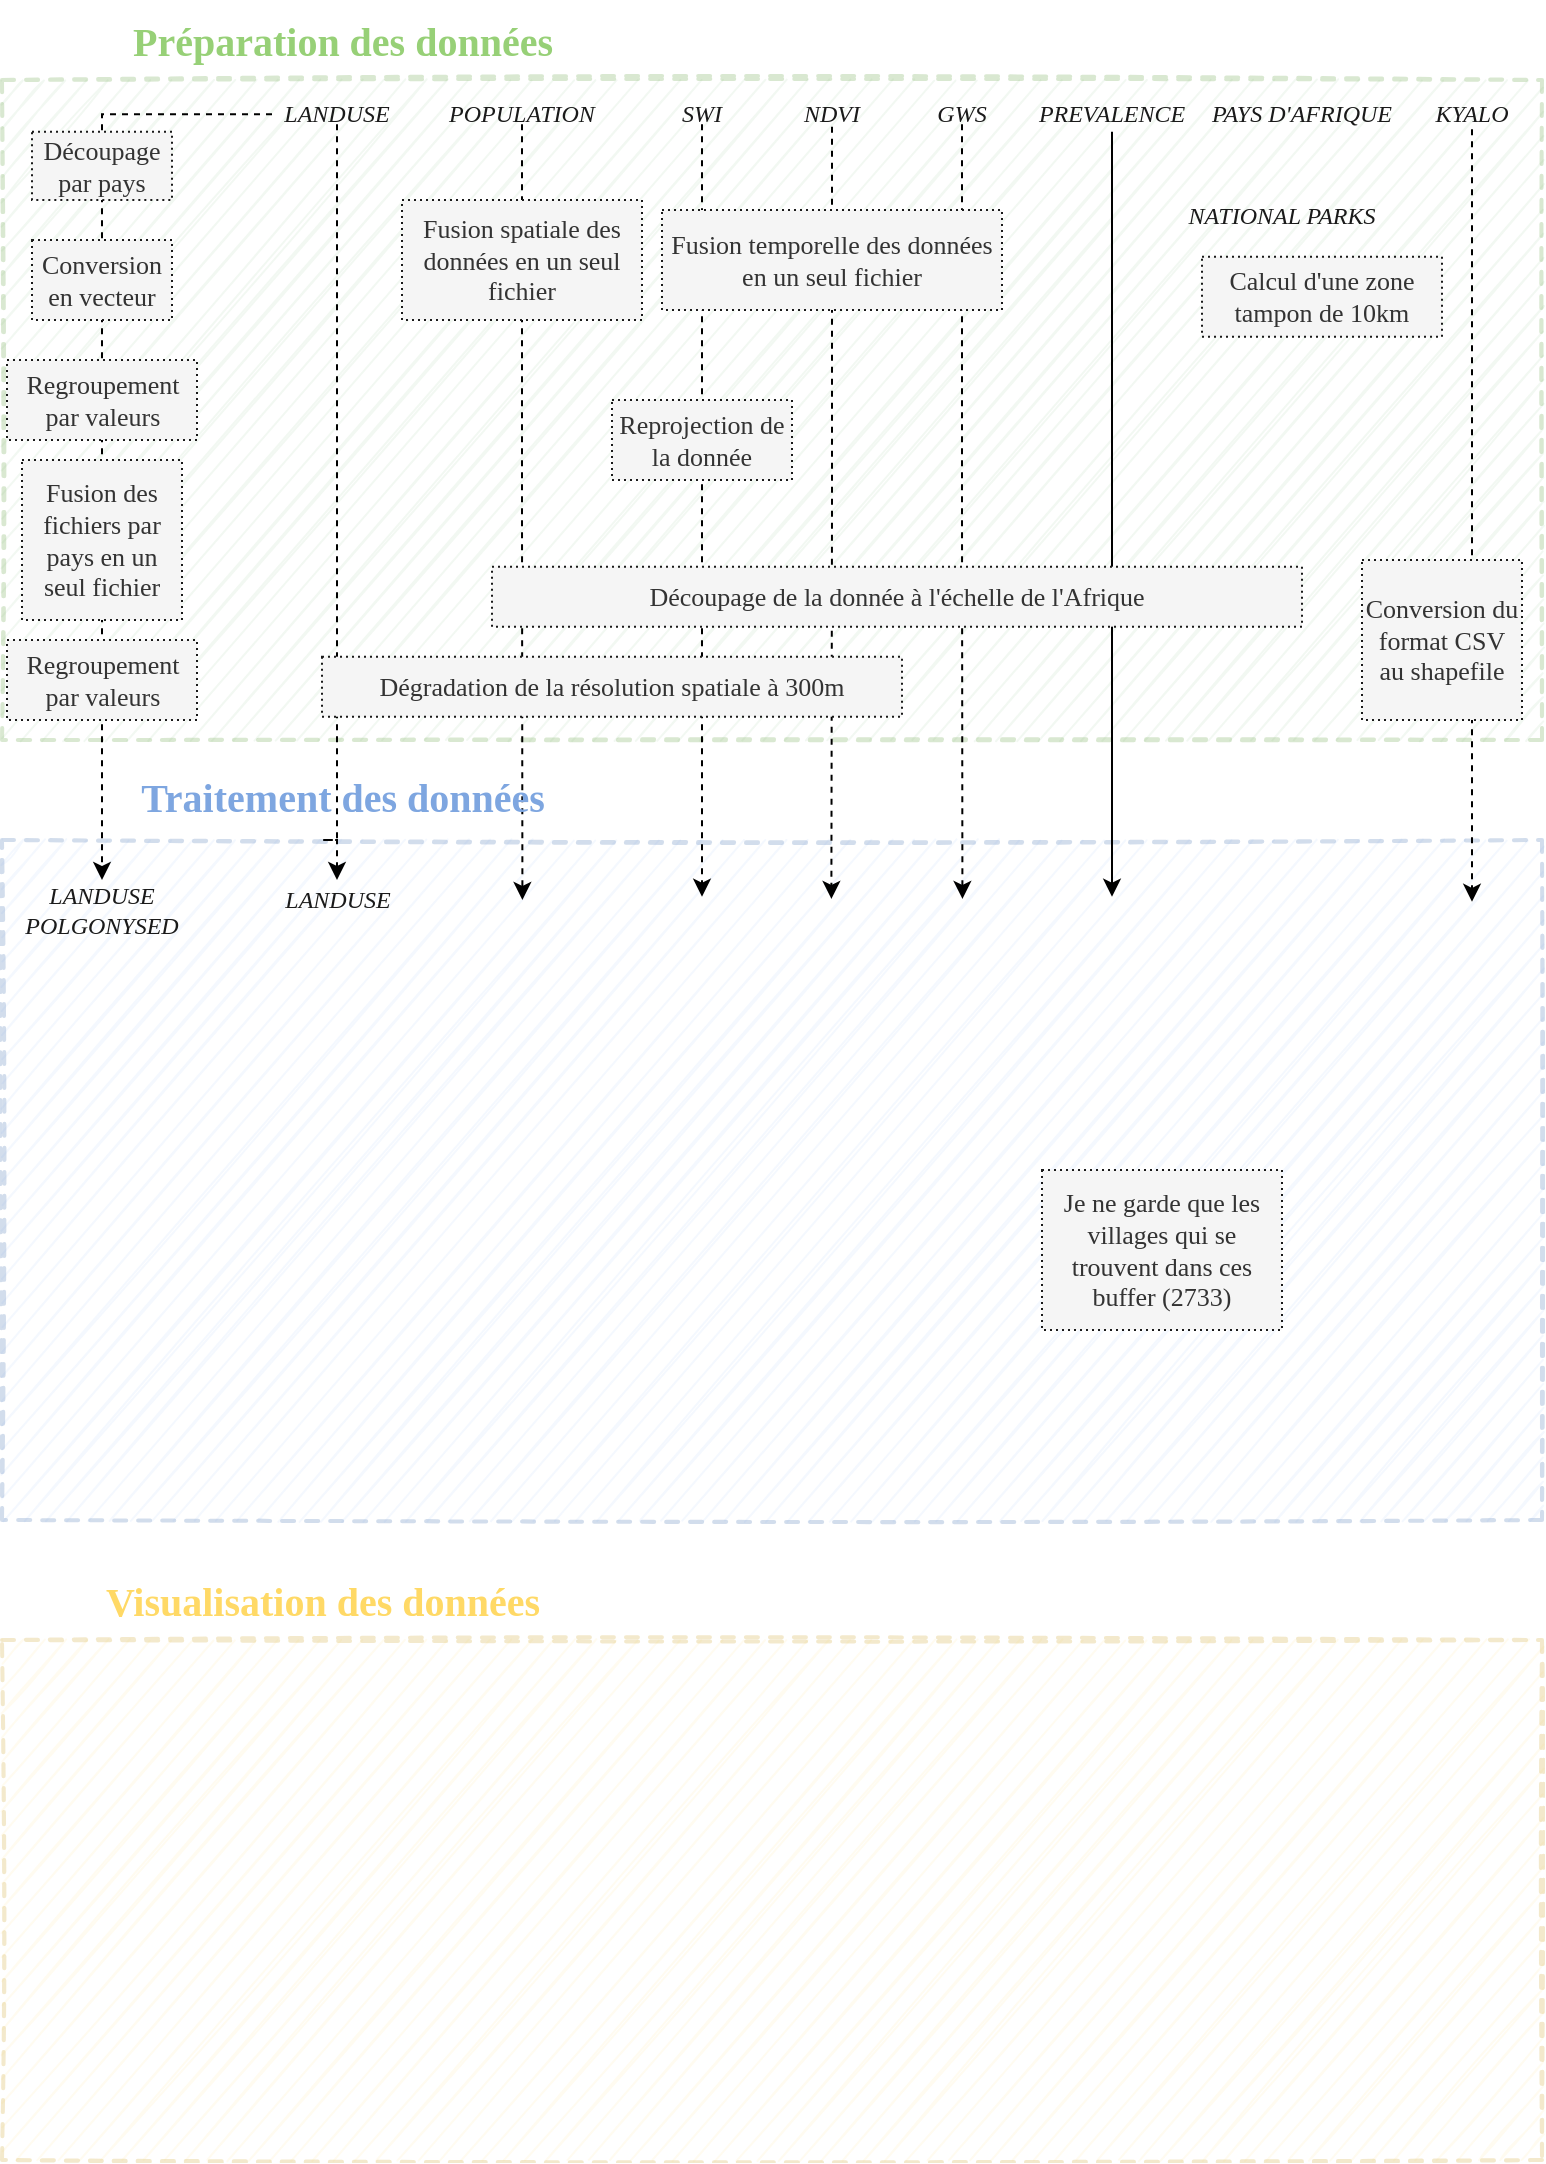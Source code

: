 <mxfile version="14.9.4" type="github" pages="2">
  <diagram id="YLtcainnFTUNkcoA6CSY" name="Global I/O">
    <mxGraphModel dx="1038" dy="592" grid="1" gridSize="10" guides="1" tooltips="1" connect="1" arrows="1" fold="1" page="1" pageScale="1" pageWidth="850" pageHeight="1100" math="0" shadow="0">
      <root>
        <mxCell id="0" />
        <mxCell id="1" parent="0" />
        <mxCell id="49MzPBeOzlvqZ0RAgaE--3" value="" style="rounded=0;whiteSpace=wrap;html=1;strokeColor=#6c8ebf;dashed=1;strokeWidth=2;fillColor=#dae8fc;allowArrows=0;connectable=0;container=0;opacity=30;sketch=1;" parent="1" vertex="1">
          <mxGeometry x="40" y="420" width="770" height="340" as="geometry" />
        </mxCell>
        <mxCell id="49MzPBeOzlvqZ0RAgaE--1" value="" style="rounded=0;whiteSpace=wrap;html=1;strokeColor=#82b366;dashed=1;strokeWidth=2;fillColor=#d5e8d4;allowArrows=0;connectable=0;container=0;opacity=30;shadow=0;sketch=1;" parent="1" vertex="1">
          <mxGeometry x="40" y="40" width="770" height="330" as="geometry" />
        </mxCell>
        <mxCell id="49MzPBeOzlvqZ0RAgaE--2" value="Préparation des données" style="text;align=center;verticalAlign=middle;rounded=0;dashed=1;opacity=30;fontStyle=1;fontSize=20;fontColor=#97D077;labelBackgroundColor=none;labelBorderColor=none;html=1;labelPosition=center;verticalLabelPosition=middle;fontFamily=Georgia;" parent="1" vertex="1">
          <mxGeometry x="70" width="280" height="40" as="geometry" />
        </mxCell>
        <mxCell id="49MzPBeOzlvqZ0RAgaE--5" value="" style="rounded=0;whiteSpace=wrap;html=1;strokeColor=#d6b656;dashed=1;strokeWidth=2;fillColor=#fff2cc;allowArrows=0;connectable=0;container=0;opacity=30;sketch=1;" parent="1" vertex="1">
          <mxGeometry x="40" y="820" width="770" height="260" as="geometry" />
        </mxCell>
        <mxCell id="49MzPBeOzlvqZ0RAgaE--6" value="Visualisation des données" style="text;align=center;verticalAlign=middle;rounded=0;dashed=1;opacity=30;fontStyle=1;fontSize=20;labelBackgroundColor=none;labelBorderColor=none;html=1;labelPosition=center;verticalLabelPosition=middle;fontFamily=Georgia;fontColor=#FFD966;" parent="1" vertex="1">
          <mxGeometry x="60" y="780" width="280" height="40" as="geometry" />
        </mxCell>
        <mxCell id="49MzPBeOzlvqZ0RAgaE--7" value="Calcul d&#39;une zone tampon de 10km" style="rounded=0;whiteSpace=wrap;html=1;shadow=0;labelBackgroundColor=none;sketch=0;fontFamily=Georgia;fontSize=13;strokeWidth=1;dashed=1;dashPattern=1 2;fontColor=#333333;fillColor=#F5F5F5;glass=0;strokeColor=#1A1A1A;" parent="1" vertex="1">
          <mxGeometry x="640" y="128.34" width="120" height="40" as="geometry" />
        </mxCell>
        <mxCell id="49MzPBeOzlvqZ0RAgaE--10" value="Je ne garde que les villages qui se trouvent dans ces buffer (2733)" style="rounded=0;whiteSpace=wrap;html=1;shadow=0;labelBackgroundColor=none;sketch=0;fontFamily=Georgia;fontSize=13;strokeWidth=1;dashed=1;dashPattern=1 2;fontColor=#333333;fillColor=#F5F5F5;glass=0;strokeColor=#1A1A1A;" parent="1" vertex="1">
          <mxGeometry x="560" y="585" width="120" height="80" as="geometry" />
        </mxCell>
        <mxCell id="wq_lvgGx_w2eAz3UQXKo-16" style="edgeStyle=orthogonalEdgeStyle;rounded=0;orthogonalLoop=1;jettySize=auto;html=1;exitX=0.5;exitY=1;exitDx=0;exitDy=0;dashed=1;entryX=0.5;entryY=0;entryDx=0;entryDy=0;" edge="1" parent="1" source="49MzPBeOzlvqZ0RAgaE--24" target="wq_lvgGx_w2eAz3UQXKo-35">
          <mxGeometry relative="1" as="geometry">
            <mxPoint x="200" y="448" as="targetPoint" />
            <Array as="points">
              <mxPoint x="200" y="420" />
              <mxPoint x="200" y="420" />
            </Array>
          </mxGeometry>
        </mxCell>
        <mxCell id="wq_lvgGx_w2eAz3UQXKo-32" style="edgeStyle=orthogonalEdgeStyle;rounded=0;orthogonalLoop=1;jettySize=auto;html=1;exitX=0;exitY=0.5;exitDx=0;exitDy=0;dashed=1;entryX=0.5;entryY=0;entryDx=0;entryDy=0;" edge="1" parent="1" source="49MzPBeOzlvqZ0RAgaE--24" target="wq_lvgGx_w2eAz3UQXKo-33">
          <mxGeometry relative="1" as="geometry">
            <mxPoint x="120" y="450.762" as="targetPoint" />
            <Array as="points">
              <mxPoint x="90" y="57" />
            </Array>
          </mxGeometry>
        </mxCell>
        <mxCell id="49MzPBeOzlvqZ0RAgaE--24" value="LANDUSE" style="text;html=1;strokeColor=none;fillColor=none;align=center;verticalAlign=middle;whiteSpace=wrap;rounded=0;shadow=0;labelBackgroundColor=none;sketch=0;fontFamily=Georgia;fontSize=12;fontColor=#1A1A1A;fontStyle=2;rotation=0;direction=east;" parent="1" vertex="1">
          <mxGeometry x="175" y="52.09" width="65" height="10" as="geometry" />
        </mxCell>
        <mxCell id="49MzPBeOzlvqZ0RAgaE--26" value="Découpage par pays" style="rounded=0;whiteSpace=wrap;html=1;shadow=0;labelBackgroundColor=none;sketch=0;fontFamily=Georgia;fontSize=13;strokeWidth=1;dashed=1;dashPattern=1 2;fontColor=#333333;fillColor=#F5F5F5;glass=0;strokeColor=#1A1A1A;" parent="1" vertex="1">
          <mxGeometry x="55" y="65.84" width="70" height="34.16" as="geometry" />
        </mxCell>
        <mxCell id="49MzPBeOzlvqZ0RAgaE--27" value="Conversion en vecteur" style="rounded=0;whiteSpace=wrap;html=1;shadow=0;labelBackgroundColor=none;sketch=0;fontFamily=Georgia;fontSize=13;strokeWidth=1;dashed=1;dashPattern=1 2;fontColor=#333333;fillColor=#F5F5F5;glass=0;strokeColor=#1A1A1A;" parent="1" vertex="1">
          <mxGeometry x="55" y="120" width="70" height="40" as="geometry" />
        </mxCell>
        <mxCell id="49MzPBeOzlvqZ0RAgaE--29" value="Fusion des fichiers par pays en un seul fichier" style="rounded=0;whiteSpace=wrap;html=1;shadow=0;labelBackgroundColor=none;sketch=0;fontFamily=Georgia;fontSize=13;strokeWidth=1;dashed=1;dashPattern=1 2;fontColor=#333333;fillColor=#F5F5F5;glass=0;strokeColor=#1A1A1A;" parent="1" vertex="1">
          <mxGeometry x="50" y="230" width="80" height="80" as="geometry" />
        </mxCell>
        <mxCell id="wq_lvgGx_w2eAz3UQXKo-25" style="edgeStyle=orthogonalEdgeStyle;rounded=0;orthogonalLoop=1;jettySize=auto;html=1;exitX=0.5;exitY=1;exitDx=0;exitDy=0;dashed=1;" edge="1" parent="1" source="SCPs35aV1NnULm3B9HY3-4">
          <mxGeometry relative="1" as="geometry">
            <mxPoint x="300.207" y="449.995" as="targetPoint" />
          </mxGeometry>
        </mxCell>
        <mxCell id="SCPs35aV1NnULm3B9HY3-4" value="POPULATION" style="text;html=1;strokeColor=none;fillColor=none;align=center;verticalAlign=middle;whiteSpace=wrap;rounded=0;shadow=0;labelBackgroundColor=none;sketch=0;fontFamily=Georgia;fontSize=12;fontColor=#1A1A1A;fontStyle=2;rotation=0;direction=east;" parent="1" vertex="1">
          <mxGeometry x="260" y="52.09" width="80" height="10" as="geometry" />
        </mxCell>
        <mxCell id="wq_lvgGx_w2eAz3UQXKo-26" style="edgeStyle=orthogonalEdgeStyle;rounded=0;orthogonalLoop=1;jettySize=auto;html=1;exitX=0.5;exitY=1;exitDx=0;exitDy=0;dashed=1;" edge="1" parent="1" source="SCPs35aV1NnULm3B9HY3-10">
          <mxGeometry relative="1" as="geometry">
            <mxPoint x="390" y="448.34" as="targetPoint" />
          </mxGeometry>
        </mxCell>
        <mxCell id="SCPs35aV1NnULm3B9HY3-10" value="SWI" style="text;html=1;strokeColor=none;fillColor=none;align=center;verticalAlign=middle;whiteSpace=wrap;rounded=0;shadow=0;labelBackgroundColor=none;sketch=0;fontFamily=Georgia;fontSize=12;fontColor=#1A1A1A;fontStyle=2;rotation=0;direction=east;" parent="1" vertex="1">
          <mxGeometry x="375" y="52.09" width="30" height="10" as="geometry" />
        </mxCell>
        <mxCell id="wq_lvgGx_w2eAz3UQXKo-28" style="edgeStyle=orthogonalEdgeStyle;rounded=0;orthogonalLoop=1;jettySize=auto;html=1;exitX=0.5;exitY=1;exitDx=0;exitDy=0;dashed=1;" edge="1" parent="1" source="SCPs35aV1NnULm3B9HY3-11">
          <mxGeometry relative="1" as="geometry">
            <mxPoint x="520.207" y="449.443" as="targetPoint" />
          </mxGeometry>
        </mxCell>
        <mxCell id="SCPs35aV1NnULm3B9HY3-11" value="GWS" style="text;html=1;strokeColor=none;fillColor=none;align=center;verticalAlign=middle;whiteSpace=wrap;rounded=0;shadow=0;labelBackgroundColor=none;sketch=0;fontFamily=Georgia;fontSize=12;fontColor=#1A1A1A;fontStyle=2;rotation=0;direction=east;" parent="1" vertex="1">
          <mxGeometry x="505" y="52.09" width="30" height="10" as="geometry" />
        </mxCell>
        <mxCell id="49MzPBeOzlvqZ0RAgaE--4" value="Traitement des données" style="text;align=center;verticalAlign=middle;rounded=0;dashed=1;opacity=30;fontStyle=1;fontSize=20;labelBackgroundColor=none;labelBorderColor=none;html=1;labelPosition=center;verticalLabelPosition=middle;fontFamily=Georgia;fontColor=#7EA6E0;" parent="1" vertex="1">
          <mxGeometry x="70" y="378.34" width="280" height="40" as="geometry" />
        </mxCell>
        <mxCell id="wq_lvgGx_w2eAz3UQXKo-11" value="PAYS D&#39;AFRIQUE" style="text;html=1;strokeColor=none;fillColor=none;align=center;verticalAlign=middle;whiteSpace=wrap;rounded=0;shadow=0;labelBackgroundColor=none;sketch=0;fontFamily=Georgia;fontSize=12;fontColor=#1A1A1A;fontStyle=2;rotation=0;direction=east;" vertex="1" parent="1">
          <mxGeometry x="640" y="49.59" width="100" height="15" as="geometry" />
        </mxCell>
        <mxCell id="wq_lvgGx_w2eAz3UQXKo-37" style="edgeStyle=orthogonalEdgeStyle;rounded=0;orthogonalLoop=1;jettySize=auto;html=1;exitX=0.5;exitY=1;exitDx=0;exitDy=0;dashed=1;" edge="1" parent="1" source="wq_lvgGx_w2eAz3UQXKo-12">
          <mxGeometry relative="1" as="geometry">
            <mxPoint x="775" y="450.914" as="targetPoint" />
          </mxGeometry>
        </mxCell>
        <mxCell id="wq_lvgGx_w2eAz3UQXKo-12" value="KYALO" style="text;html=1;strokeColor=none;fillColor=none;align=center;verticalAlign=middle;whiteSpace=wrap;rounded=0;shadow=0;labelBackgroundColor=none;sketch=0;fontFamily=Georgia;fontSize=12;fontColor=#1A1A1A;fontStyle=2;rotation=0;direction=east;" vertex="1" parent="1">
          <mxGeometry x="750" y="49.59" width="50" height="15" as="geometry" />
        </mxCell>
        <mxCell id="wq_lvgGx_w2eAz3UQXKo-13" value="NATIONAL PARKS" style="text;html=1;strokeColor=none;fillColor=none;align=center;verticalAlign=middle;whiteSpace=wrap;rounded=0;shadow=0;labelBackgroundColor=none;sketch=0;fontFamily=Georgia;fontSize=12;fontColor=#1A1A1A;fontStyle=2;rotation=0;direction=east;" vertex="1" parent="1">
          <mxGeometry x="620" y="98.34" width="120" height="20" as="geometry" />
        </mxCell>
        <mxCell id="wq_lvgGx_w2eAz3UQXKo-27" style="edgeStyle=orthogonalEdgeStyle;rounded=0;orthogonalLoop=1;jettySize=auto;html=1;exitX=0.5;exitY=1;exitDx=0;exitDy=0;dashed=1;" edge="1" parent="1" source="wq_lvgGx_w2eAz3UQXKo-14">
          <mxGeometry relative="1" as="geometry">
            <mxPoint x="454.69" y="449.444" as="targetPoint" />
          </mxGeometry>
        </mxCell>
        <mxCell id="wq_lvgGx_w2eAz3UQXKo-14" value="NDVI" style="text;html=1;strokeColor=none;fillColor=none;align=center;verticalAlign=middle;whiteSpace=wrap;rounded=0;shadow=0;labelBackgroundColor=none;sketch=0;fontFamily=Georgia;fontSize=12;fontColor=#1A1A1A;fontStyle=2;rotation=0;direction=east;" vertex="1" parent="1">
          <mxGeometry x="430" y="50.84" width="50" height="12.5" as="geometry" />
        </mxCell>
        <mxCell id="wq_lvgGx_w2eAz3UQXKo-21" style="edgeStyle=orthogonalEdgeStyle;rounded=0;orthogonalLoop=1;jettySize=auto;html=1;exitX=0.5;exitY=1;exitDx=0;exitDy=0;" edge="1" parent="1" source="wq_lvgGx_w2eAz3UQXKo-15">
          <mxGeometry relative="1" as="geometry">
            <mxPoint x="595" y="448.34" as="targetPoint" />
            <Array as="points">
              <mxPoint x="595" y="438.34" />
              <mxPoint x="595" y="438.34" />
            </Array>
          </mxGeometry>
        </mxCell>
        <mxCell id="wq_lvgGx_w2eAz3UQXKo-15" value="PREVALENCE" style="text;html=1;strokeColor=none;fillColor=none;align=center;verticalAlign=middle;whiteSpace=wrap;rounded=0;shadow=0;labelBackgroundColor=none;sketch=0;fontFamily=Georgia;fontSize=12;fontColor=#1A1A1A;fontStyle=2;rotation=0;direction=east;" vertex="1" parent="1">
          <mxGeometry x="550" y="48.34" width="90" height="17.5" as="geometry" />
        </mxCell>
        <mxCell id="49MzPBeOzlvqZ0RAgaE--14" value="Fusion spatiale des données en un seul fichier" style="rounded=0;whiteSpace=wrap;html=1;shadow=0;labelBackgroundColor=none;sketch=0;fontFamily=Georgia;fontSize=13;strokeWidth=1;dashed=1;dashPattern=1 2;fontColor=#333333;fillColor=#F5F5F5;glass=0;strokeColor=#1A1A1A;" parent="1" vertex="1">
          <mxGeometry x="240" y="100" width="120" height="60" as="geometry" />
        </mxCell>
        <mxCell id="SCPs35aV1NnULm3B9HY3-12" value="Fusion temporelle des données en un seul fichier" style="rounded=0;whiteSpace=wrap;html=1;shadow=0;labelBackgroundColor=none;sketch=0;fontFamily=Georgia;fontSize=13;strokeWidth=1;dashed=1;dashPattern=1 2;fontColor=#333333;fillColor=#F5F5F5;glass=0;strokeColor=#1A1A1A;" parent="1" vertex="1">
          <mxGeometry x="370" y="105" width="170" height="50" as="geometry" />
        </mxCell>
        <mxCell id="49MzPBeOzlvqZ0RAgaE--23" value="Dégradation de la résolution spatiale à 300m" style="rounded=0;whiteSpace=wrap;html=1;shadow=0;labelBackgroundColor=none;sketch=0;fontFamily=Georgia;fontSize=13;strokeWidth=1;dashed=1;dashPattern=1 2;fontColor=#333333;fillColor=#F5F5F5;glass=0;strokeColor=#1A1A1A;" parent="1" vertex="1">
          <mxGeometry x="200" y="328.34" width="290" height="30" as="geometry" />
        </mxCell>
        <mxCell id="49MzPBeOzlvqZ0RAgaE--15" value="Découpage de la donnée à l&#39;échelle de l&#39;Afrique" style="rounded=0;whiteSpace=wrap;html=1;shadow=0;labelBackgroundColor=none;sketch=0;fontFamily=Georgia;fontSize=13;strokeWidth=1;dashed=1;dashPattern=1 2;fontColor=#333333;fillColor=#F5F5F5;glass=0;strokeColor=#1A1A1A;" parent="1" vertex="1">
          <mxGeometry x="285" y="283.34" width="405" height="30" as="geometry" />
        </mxCell>
        <mxCell id="wq_lvgGx_w2eAz3UQXKo-31" value="Regroupement par valeurs" style="rounded=0;whiteSpace=wrap;html=1;shadow=0;labelBackgroundColor=none;sketch=0;fontFamily=Georgia;fontSize=13;strokeWidth=1;dashed=1;dashPattern=1 2;fontColor=#333333;fillColor=#F5F5F5;glass=0;strokeColor=#1A1A1A;" vertex="1" parent="1">
          <mxGeometry x="42.5" y="180" width="95" height="40" as="geometry" />
        </mxCell>
        <mxCell id="wq_lvgGx_w2eAz3UQXKo-33" value="LANDUSE POLGONYSED" style="text;html=1;strokeColor=none;fillColor=none;align=center;verticalAlign=middle;whiteSpace=wrap;rounded=0;shadow=0;labelBackgroundColor=none;sketch=0;fontFamily=Georgia;fontSize=12;fontColor=#1A1A1A;fontStyle=2;rotation=0;direction=east;" vertex="1" parent="1">
          <mxGeometry x="50" y="440" width="80" height="30" as="geometry" />
        </mxCell>
        <mxCell id="wq_lvgGx_w2eAz3UQXKo-35" value="LANDUSE" style="text;html=1;strokeColor=none;fillColor=none;align=center;verticalAlign=middle;whiteSpace=wrap;rounded=0;shadow=0;labelBackgroundColor=none;sketch=0;fontFamily=Georgia;fontSize=12;fontColor=#1A1A1A;fontStyle=2;rotation=0;direction=east;" vertex="1" parent="1">
          <mxGeometry x="167.5" y="440" width="80" height="20" as="geometry" />
        </mxCell>
        <mxCell id="wq_lvgGx_w2eAz3UQXKo-36" value="Reprojection de la donnée" style="rounded=0;whiteSpace=wrap;html=1;shadow=0;labelBackgroundColor=none;sketch=0;fontFamily=Georgia;fontSize=13;strokeWidth=1;dashed=1;dashPattern=1 2;fontColor=#333333;fillColor=#F5F5F5;glass=0;strokeColor=#1A1A1A;" vertex="1" parent="1">
          <mxGeometry x="345" y="200" width="90" height="40" as="geometry" />
        </mxCell>
        <mxCell id="wq_lvgGx_w2eAz3UQXKo-38" value="Conversion du format CSV au shapefile" style="rounded=0;whiteSpace=wrap;html=1;shadow=0;labelBackgroundColor=none;sketch=0;fontFamily=Georgia;fontSize=13;strokeWidth=1;dashed=1;dashPattern=1 2;fontColor=#333333;fillColor=#F5F5F5;glass=0;strokeColor=#1A1A1A;" vertex="1" parent="1">
          <mxGeometry x="720" y="280" width="80" height="80" as="geometry" />
        </mxCell>
        <mxCell id="wq_lvgGx_w2eAz3UQXKo-39" value="Regroupement par valeurs" style="rounded=0;whiteSpace=wrap;html=1;shadow=0;labelBackgroundColor=none;sketch=0;fontFamily=Georgia;fontSize=13;strokeWidth=1;dashed=1;dashPattern=1 2;fontColor=#333333;fillColor=#F5F5F5;glass=0;strokeColor=#1A1A1A;" vertex="1" parent="1">
          <mxGeometry x="42.5" y="320" width="95" height="40" as="geometry" />
        </mxCell>
      </root>
    </mxGraphModel>
  </diagram>
  <diagram id="Zw-03qt0YeQONI19RAFV" name="Processing">
    <mxGraphModel dx="1038" dy="592" grid="1" gridSize="10" guides="1" tooltips="1" connect="1" arrows="1" fold="1" page="1" pageScale="1" pageWidth="850" pageHeight="1100" math="0" shadow="0">
      <root>
        <mxCell id="hqocFmHOfBDxpCHPY2PE-0" />
        <mxCell id="hqocFmHOfBDxpCHPY2PE-1" parent="hqocFmHOfBDxpCHPY2PE-0" />
        <mxCell id="MNxkb6-DvF_cQoqUnSHj-0" value="" style="html=1;points=[];perimeter=orthogonalPerimeter;fillColor=#f5f5f5;strokeColor=#666666;fontColor=#333333;" vertex="1" parent="hqocFmHOfBDxpCHPY2PE-1">
          <mxGeometry x="440" y="255" width="20" height="120" as="geometry" />
        </mxCell>
        <mxCell id="MNxkb6-DvF_cQoqUnSHj-1" value="" style="rhombus;whiteSpace=wrap;html=1;rounded=0;shadow=0;glass=0;labelBackgroundColor=none;sketch=0;fontColor=#333333;strokeColor=#666666;strokeWidth=1;fillColor=#f5f5f5;" vertex="1" parent="hqocFmHOfBDxpCHPY2PE-1">
          <mxGeometry x="438.75" y="302.5" width="27.5" height="27.5" as="geometry" />
        </mxCell>
        <mxCell id="MNxkb6-DvF_cQoqUnSHj-2" value="" style="rounded=0;whiteSpace=wrap;html=1;fillColor=#dae8fc;labelBackgroundColor=none;dashed=1;strokeColor=#6c8ebf;" vertex="1" parent="hqocFmHOfBDxpCHPY2PE-1">
          <mxGeometry x="20" y="345" width="100" height="100" as="geometry" />
        </mxCell>
        <mxCell id="MNxkb6-DvF_cQoqUnSHj-3" value="" style="rounded=0;whiteSpace=wrap;html=1;fillColor=#dae8fc;labelBackgroundColor=none;dashed=1;strokeColor=#6c8ebf;" vertex="1" parent="hqocFmHOfBDxpCHPY2PE-1">
          <mxGeometry x="20" y="220" width="100" height="100" as="geometry" />
        </mxCell>
        <mxCell id="MNxkb6-DvF_cQoqUnSHj-4" value="&lt;pre style=&quot;font-family: &amp;quot;fira code&amp;quot;, monospace;&quot;&gt;&lt;span style=&quot;&quot;&gt;landuse&lt;/span&gt;&lt;/pre&gt;" style="rounded=1;whiteSpace=wrap;html=1;sketch=0;shadow=0;labelBackgroundColor=none;fontColor=#7EA6E0;dashed=1;" vertex="1" parent="hqocFmHOfBDxpCHPY2PE-1">
          <mxGeometry x="30" y="395.03" width="80" height="40" as="geometry" />
        </mxCell>
        <mxCell id="MNxkb6-DvF_cQoqUnSHj-5" value="&lt;pre style=&quot;font-family: &amp;quot;fira code&amp;quot;, monospace;&quot;&gt;&lt;span style=&quot;&quot;&gt;ndvi&lt;/span&gt;&lt;/pre&gt;" style="rounded=1;whiteSpace=wrap;html=1;sketch=0;shadow=0;labelBackgroundColor=none;fontColor=#7EA6E0;dashed=1;" vertex="1" parent="hqocFmHOfBDxpCHPY2PE-1">
          <mxGeometry x="30" y="354.97" width="80" height="40" as="geometry" />
        </mxCell>
        <mxCell id="MNxkb6-DvF_cQoqUnSHj-6" value="&lt;pre style=&quot;font-family: &amp;quot;fira code&amp;quot;, monospace;&quot;&gt;&lt;font&gt;villages&lt;/font&gt;&lt;/pre&gt;" style="rounded=1;whiteSpace=wrap;html=1;sketch=0;shadow=0;labelBackgroundColor=none;fontColor=#7EA6E0;dashed=1;" vertex="1" parent="hqocFmHOfBDxpCHPY2PE-1">
          <mxGeometry x="30" y="270" width="80" height="40" as="geometry" />
        </mxCell>
        <mxCell id="MNxkb6-DvF_cQoqUnSHj-7" style="edgeStyle=orthogonalEdgeStyle;rounded=0;orthogonalLoop=1;jettySize=auto;html=1;exitX=1;exitY=0.5;exitDx=0;exitDy=0;entryX=0;entryY=0.5;entryDx=0;entryDy=0;dashed=1;fontColor=#FFB570;strokeWidth=1;strokeColor=#808080;" edge="1" parent="hqocFmHOfBDxpCHPY2PE-1" source="MNxkb6-DvF_cQoqUnSHj-8" target="MNxkb6-DvF_cQoqUnSHj-80">
          <mxGeometry relative="1" as="geometry">
            <Array as="points">
              <mxPoint x="130" y="250" />
              <mxPoint x="130" y="95" />
            </Array>
          </mxGeometry>
        </mxCell>
        <mxCell id="MNxkb6-DvF_cQoqUnSHj-8" value="&lt;pre style=&quot;font-family: &amp;quot;fira code&amp;quot;, monospace;&quot;&gt;&lt;span style=&quot;&quot;&gt;parks&lt;/span&gt;&lt;/pre&gt;" style="rounded=1;whiteSpace=wrap;html=1;sketch=0;shadow=0;labelBackgroundColor=none;strokeWidth=1;fontColor=#7EA6E0;" vertex="1" parent="hqocFmHOfBDxpCHPY2PE-1">
          <mxGeometry x="30" y="230" width="80" height="40" as="geometry" />
        </mxCell>
        <mxCell id="MNxkb6-DvF_cQoqUnSHj-9" value="" style="html=1;points=[];perimeter=orthogonalPerimeter;fillColor=#f5f5f5;strokeColor=#666666;fontColor=#333333;" vertex="1" parent="hqocFmHOfBDxpCHPY2PE-1">
          <mxGeometry x="370" y="215" width="20" height="170" as="geometry" />
        </mxCell>
        <mxCell id="MNxkb6-DvF_cQoqUnSHj-10" value="get_nearest_park" style="html=1;verticalAlign=bottom;endArrow=block;entryX=0;entryY=0;" edge="1" parent="hqocFmHOfBDxpCHPY2PE-1">
          <mxGeometry relative="1" as="geometry">
            <mxPoint x="250" y="214.97" as="sourcePoint" />
            <mxPoint x="370" y="214.97" as="targetPoint" />
          </mxGeometry>
        </mxCell>
        <mxCell id="MNxkb6-DvF_cQoqUnSHj-11" value="return" style="html=1;verticalAlign=bottom;endArrow=open;dashed=1;endSize=8;" edge="1" parent="hqocFmHOfBDxpCHPY2PE-1">
          <mxGeometry relative="1" as="geometry">
            <mxPoint x="254" y="385" as="targetPoint" />
            <mxPoint x="370" y="385" as="sourcePoint" />
          </mxGeometry>
        </mxCell>
        <mxCell id="MNxkb6-DvF_cQoqUnSHj-12" value="" style="ellipse;html=1;shape=startState;fillColor=#000000;strokeColor=#ff0000;" vertex="1" parent="hqocFmHOfBDxpCHPY2PE-1">
          <mxGeometry x="175" y="15" width="40" height="40" as="geometry" />
        </mxCell>
        <mxCell id="MNxkb6-DvF_cQoqUnSHj-13" value="" style="edgeStyle=orthogonalEdgeStyle;html=1;verticalAlign=bottom;endArrow=open;endSize=8;strokeColor=#ff0000;exitX=0.5;exitY=1;exitDx=0;exitDy=0;entryX=0.5;entryY=0;entryDx=0;entryDy=0;" edge="1" parent="hqocFmHOfBDxpCHPY2PE-1" source="MNxkb6-DvF_cQoqUnSHj-12" target="MNxkb6-DvF_cQoqUnSHj-23">
          <mxGeometry relative="1" as="geometry">
            <mxPoint x="195" y="1059" as="targetPoint" />
            <Array as="points">
              <mxPoint x="195" y="1065" />
            </Array>
          </mxGeometry>
        </mxCell>
        <mxCell id="MNxkb6-DvF_cQoqUnSHj-14" value="" style="html=1;points=[];perimeter=orthogonalPerimeter;fillColor=#f5f5f5;strokeColor=#666666;fontColor=#333333;" vertex="1" parent="hqocFmHOfBDxpCHPY2PE-1">
          <mxGeometry x="360" y="515" width="20" height="100" as="geometry" />
        </mxCell>
        <mxCell id="MNxkb6-DvF_cQoqUnSHj-15" value="raster_crop" style="html=1;verticalAlign=bottom;endArrow=block;entryX=0;entryY=0;" edge="1" parent="hqocFmHOfBDxpCHPY2PE-1" target="MNxkb6-DvF_cQoqUnSHj-14">
          <mxGeometry relative="1" as="geometry">
            <mxPoint x="240" y="515" as="sourcePoint" />
          </mxGeometry>
        </mxCell>
        <mxCell id="MNxkb6-DvF_cQoqUnSHj-16" value="return" style="html=1;verticalAlign=bottom;endArrow=open;dashed=1;endSize=8;exitX=0;exitY=0.996;exitDx=0;exitDy=0;exitPerimeter=0;entryX=1.15;entryY=0.466;entryDx=0;entryDy=0;entryPerimeter=0;" edge="1" parent="hqocFmHOfBDxpCHPY2PE-1" source="MNxkb6-DvF_cQoqUnSHj-14">
          <mxGeometry relative="1" as="geometry">
            <mxPoint x="253" y="614.3" as="targetPoint" />
            <mxPoint x="350" y="724" as="sourcePoint" />
          </mxGeometry>
        </mxCell>
        <mxCell id="MNxkb6-DvF_cQoqUnSHj-17" value="" style="html=1;points=[];perimeter=orthogonalPerimeter;fillColor=#f5f5f5;strokeColor=#666666;fontColor=#333333;" vertex="1" parent="hqocFmHOfBDxpCHPY2PE-1">
          <mxGeometry x="370" y="645" width="20" height="100" as="geometry" />
        </mxCell>
        <mxCell id="MNxkb6-DvF_cQoqUnSHj-18" value="raster_stats" style="html=1;verticalAlign=bottom;endArrow=block;entryX=0;entryY=0;" edge="1" parent="hqocFmHOfBDxpCHPY2PE-1" target="MNxkb6-DvF_cQoqUnSHj-17">
          <mxGeometry relative="1" as="geometry">
            <mxPoint x="250" y="645" as="sourcePoint" />
          </mxGeometry>
        </mxCell>
        <mxCell id="MNxkb6-DvF_cQoqUnSHj-19" value="return" style="html=1;verticalAlign=bottom;endArrow=open;dashed=1;endSize=8;exitX=0;exitY=1;exitDx=0;exitDy=0;exitPerimeter=0;entryX=1;entryY=0.619;entryDx=0;entryDy=0;entryPerimeter=0;" edge="1" parent="hqocFmHOfBDxpCHPY2PE-1" source="MNxkb6-DvF_cQoqUnSHj-17">
          <mxGeometry relative="1" as="geometry">
            <mxPoint x="260" y="744.95" as="targetPoint" />
            <mxPoint x="370" y="765" as="sourcePoint" />
          </mxGeometry>
        </mxCell>
        <mxCell id="MNxkb6-DvF_cQoqUnSHj-20" value="" style="html=1;points=[];perimeter=orthogonalPerimeter;fillColor=#f5f5f5;strokeColor=#666666;fontColor=#333333;" vertex="1" parent="hqocFmHOfBDxpCHPY2PE-1">
          <mxGeometry x="370.03" y="905" width="20" height="100" as="geometry" />
        </mxCell>
        <mxCell id="MNxkb6-DvF_cQoqUnSHj-21" value="get_landuse" style="html=1;verticalAlign=bottom;endArrow=block;entryX=0;entryY=0;exitX=0.996;exitY=0.827;exitDx=0;exitDy=0;exitPerimeter=0;" edge="1" parent="hqocFmHOfBDxpCHPY2PE-1" target="MNxkb6-DvF_cQoqUnSHj-20">
          <mxGeometry relative="1" as="geometry">
            <mxPoint x="249.95" y="905.29" as="sourcePoint" />
          </mxGeometry>
        </mxCell>
        <mxCell id="MNxkb6-DvF_cQoqUnSHj-22" value="return" style="html=1;verticalAlign=bottom;endArrow=open;dashed=1;endSize=8;exitX=0;exitY=1;exitDx=0;exitDy=0;exitPerimeter=0;" edge="1" parent="hqocFmHOfBDxpCHPY2PE-1" source="MNxkb6-DvF_cQoqUnSHj-20">
          <mxGeometry relative="1" as="geometry">
            <mxPoint x="249.99" y="1005" as="targetPoint" />
            <mxPoint x="370.03" y="1105" as="sourcePoint" />
          </mxGeometry>
        </mxCell>
        <mxCell id="MNxkb6-DvF_cQoqUnSHj-23" value="" style="ellipse;html=1;shape=endState;fillColor=#000000;strokeColor=#ff0000;" vertex="1" parent="hqocFmHOfBDxpCHPY2PE-1">
          <mxGeometry x="180" y="1040" width="30" height="30" as="geometry" />
        </mxCell>
        <mxCell id="MNxkb6-DvF_cQoqUnSHj-24" value="iteration sur chaque polygone (for i in range(len(gdf_villages)))" style="edgeStyle=orthogonalEdgeStyle;html=1;align=left;spacingLeft=2;endArrow=block;rounded=0;exitX=1;exitY=0.5;exitDx=0;exitDy=0;entryX=0.998;entryY=0.029;entryDx=0;entryDy=0;entryPerimeter=0;" edge="1" parent="hqocFmHOfBDxpCHPY2PE-1" source="MNxkb6-DvF_cQoqUnSHj-25" target="MNxkb6-DvF_cQoqUnSHj-34">
          <mxGeometry x="-0.328" relative="1" as="geometry">
            <mxPoint x="250" y="144.97" as="sourcePoint" />
            <Array as="points">
              <mxPoint x="270" y="145" />
              <mxPoint x="270" y="185" />
              <mxPoint x="250" y="185" />
            </Array>
            <mxPoint x="310" y="176" as="targetPoint" />
            <mxPoint as="offset" />
          </mxGeometry>
        </mxCell>
        <mxCell id="MNxkb6-DvF_cQoqUnSHj-25" value="&lt;pre style=&quot;font-family: &amp;quot;fira code&amp;quot;, monospace;&quot;&gt;&lt;pre style=&quot;font-family: &amp;quot;fira code&amp;quot; , monospace&quot;&gt;&lt;font&gt;gdf_villages&lt;/font&gt;&lt;/pre&gt;&lt;/pre&gt;" style="rounded=1;whiteSpace=wrap;html=1;sketch=0;shadow=0;labelBackgroundColor=none;fontColor=#7EA6E0;dashed=1;" vertex="1" parent="hqocFmHOfBDxpCHPY2PE-1">
          <mxGeometry x="150" y="125" width="90" height="39.97" as="geometry" />
        </mxCell>
        <mxCell id="MNxkb6-DvF_cQoqUnSHj-26" value="Start" style="text;html=1;strokeColor=none;fillColor=none;align=center;verticalAlign=middle;whiteSpace=wrap;rounded=0;" vertex="1" parent="hqocFmHOfBDxpCHPY2PE-1">
          <mxGeometry x="210" y="25" width="40" height="20" as="geometry" />
        </mxCell>
        <mxCell id="MNxkb6-DvF_cQoqUnSHj-27" value="End" style="text;html=1;strokeColor=none;fillColor=none;align=center;verticalAlign=middle;whiteSpace=wrap;rounded=0;" vertex="1" parent="hqocFmHOfBDxpCHPY2PE-1">
          <mxGeometry x="210" y="1045" width="40" height="20" as="geometry" />
        </mxCell>
        <mxCell id="MNxkb6-DvF_cQoqUnSHj-28" value="Vecteur" style="rounded=0;whiteSpace=wrap;html=1;fillColor=#dae8fc;labelBackgroundColor=none;glass=0;shadow=1;strokeColor=#6c8ebf;" vertex="1" parent="hqocFmHOfBDxpCHPY2PE-1">
          <mxGeometry x="20" y="200" width="100" height="20" as="geometry" />
        </mxCell>
        <mxCell id="MNxkb6-DvF_cQoqUnSHj-29" value="Raster" style="rounded=0;whiteSpace=wrap;html=1;fillColor=#dae8fc;labelBackgroundColor=none;glass=0;shadow=1;strokeColor=#6c8ebf;" vertex="1" parent="hqocFmHOfBDxpCHPY2PE-1">
          <mxGeometry x="20" y="325" width="100" height="20" as="geometry" />
        </mxCell>
        <mxCell id="MNxkb6-DvF_cQoqUnSHj-30" value="&lt;pre style=&quot;font-family: &amp;quot;fira code&amp;quot;, monospace;&quot;&gt;&lt;span style=&quot;&quot;&gt;landuse&lt;/span&gt;&lt;/pre&gt;" style="rounded=1;whiteSpace=wrap;html=1;sketch=0;shadow=0;labelBackgroundColor=none;strokeWidth=1;fontColor=#7EA6E0;" vertex="1" parent="hqocFmHOfBDxpCHPY2PE-1">
          <mxGeometry x="30" y="395.03" width="80" height="40" as="geometry" />
        </mxCell>
        <mxCell id="MNxkb6-DvF_cQoqUnSHj-31" value="&lt;pre style=&quot;font-family: &amp;quot;fira code&amp;quot;, monospace;&quot;&gt;&lt;span style=&quot;&quot;&gt;ndvi&lt;/span&gt;&lt;/pre&gt;" style="rounded=1;whiteSpace=wrap;html=1;sketch=0;shadow=0;labelBackgroundColor=none;strokeWidth=1;fontColor=#7EA6E0;" vertex="1" parent="hqocFmHOfBDxpCHPY2PE-1">
          <mxGeometry x="30" y="354.97" width="80" height="40" as="geometry" />
        </mxCell>
        <mxCell id="MNxkb6-DvF_cQoqUnSHj-32" style="edgeStyle=orthogonalEdgeStyle;rounded=0;orthogonalLoop=1;jettySize=auto;html=1;exitX=1;exitY=0.5;exitDx=0;exitDy=0;dashed=1;fontColor=#FFB570;strokeWidth=1;entryX=0;entryY=0.5;entryDx=0;entryDy=0;strokeColor=#808080;" edge="1" parent="hqocFmHOfBDxpCHPY2PE-1" source="MNxkb6-DvF_cQoqUnSHj-33" target="MNxkb6-DvF_cQoqUnSHj-80">
          <mxGeometry relative="1" as="geometry">
            <mxPoint x="150" y="100" as="targetPoint" />
            <Array as="points">
              <mxPoint x="140" y="290" />
              <mxPoint x="140" y="95" />
            </Array>
          </mxGeometry>
        </mxCell>
        <mxCell id="MNxkb6-DvF_cQoqUnSHj-33" value="&lt;pre style=&quot;font-family: &amp;quot;fira code&amp;quot;, monospace;&quot;&gt;&lt;font&gt;villages&lt;/font&gt;&lt;/pre&gt;" style="rounded=1;whiteSpace=wrap;html=1;sketch=0;shadow=0;labelBackgroundColor=none;strokeWidth=1;fontColor=#7EA6E0;" vertex="1" parent="hqocFmHOfBDxpCHPY2PE-1">
          <mxGeometry x="30" y="270" width="80" height="40" as="geometry" />
        </mxCell>
        <mxCell id="MNxkb6-DvF_cQoqUnSHj-34" value="" style="html=1;points=[];perimeter=orthogonalPerimeter;fillColor=#f5f5f5;strokeColor=#666666;fontColor=#333333;" vertex="1" parent="hqocFmHOfBDxpCHPY2PE-1">
          <mxGeometry x="230" y="155" width="20" height="865" as="geometry" />
        </mxCell>
        <mxCell id="MNxkb6-DvF_cQoqUnSHj-35" value="&lt;pre style=&quot;font-family: &amp;quot;fira code&amp;quot;, monospace;&quot;&gt;&lt;pre style=&quot;font-family: &amp;quot;fira code&amp;quot; , monospace&quot;&gt;&lt;font&gt;gdf_villages&lt;/font&gt;&lt;/pre&gt;&lt;/pre&gt;" style="rounded=1;whiteSpace=wrap;html=1;sketch=0;shadow=0;labelBackgroundColor=none;strokeWidth=1;fontColor=#7EA6E0;" vertex="1" parent="hqocFmHOfBDxpCHPY2PE-1">
          <mxGeometry x="150" y="125" width="90" height="39.97" as="geometry" />
        </mxCell>
        <mxCell id="MNxkb6-DvF_cQoqUnSHj-36" value="&lt;pre style=&quot;font-family: &amp;#34;fira code&amp;#34; , monospace&quot;&gt;&lt;pre style=&quot;font-family: &amp;#34;fira code&amp;#34; , monospace&quot;&gt;gdf_parks&lt;/pre&gt;&lt;/pre&gt;" style="rounded=1;whiteSpace=wrap;html=1;sketch=0;shadow=0;labelBackgroundColor=none;strokeWidth=1;fontColor=#7EA6E0;" vertex="1" parent="hqocFmHOfBDxpCHPY2PE-1">
          <mxGeometry x="380" y="225.03" width="70" height="39.97" as="geometry" />
        </mxCell>
        <mxCell id="MNxkb6-DvF_cQoqUnSHj-37" value="iteration sur chaque polygone" style="edgeStyle=orthogonalEdgeStyle;html=1;align=left;spacingLeft=2;endArrow=block;rounded=0;exitX=1;exitY=0.5;exitDx=0;exitDy=0;entryX=1.001;entryY=0.147;entryDx=0;entryDy=0;entryPerimeter=0;" edge="1" parent="hqocFmHOfBDxpCHPY2PE-1" source="MNxkb6-DvF_cQoqUnSHj-36" target="MNxkb6-DvF_cQoqUnSHj-0">
          <mxGeometry x="-0.317" relative="1" as="geometry">
            <mxPoint x="500" y="215" as="sourcePoint" />
            <Array as="points">
              <mxPoint x="480" y="245" />
              <mxPoint x="480" y="273" />
              <mxPoint x="460" y="273" />
            </Array>
            <mxPoint x="410" y="262" as="targetPoint" />
            <mxPoint as="offset" />
          </mxGeometry>
        </mxCell>
        <mxCell id="MNxkb6-DvF_cQoqUnSHj-38" value="lit le fichier dans un GeoDataFrame" style="text;html=1;align=center;verticalAlign=middle;whiteSpace=wrap;rounded=0;shadow=0;glass=0;labelBackgroundColor=none;sketch=0;fontColor=#FFB570;" vertex="1" parent="hqocFmHOfBDxpCHPY2PE-1">
          <mxGeometry x="210" y="85" width="240" height="20" as="geometry" />
        </mxCell>
        <mxCell id="MNxkb6-DvF_cQoqUnSHj-39" value="recupère la distance jusqu&#39;à la bordure du parc national le plus proche" style="text;html=1;align=center;verticalAlign=middle;whiteSpace=wrap;rounded=0;shadow=0;glass=0;labelBackgroundColor=none;sketch=0;fontColor=#FFB570;" vertex="1" parent="hqocFmHOfBDxpCHPY2PE-1">
          <mxGeometry x="470" y="285" width="380" height="20" as="geometry" />
        </mxCell>
        <mxCell id="MNxkb6-DvF_cQoqUnSHj-40" value="recupère le nom du parc national le plus proche" style="text;html=1;align=center;verticalAlign=middle;whiteSpace=wrap;rounded=0;shadow=0;glass=0;labelBackgroundColor=none;sketch=0;fontColor=#FFB570;" vertex="1" parent="hqocFmHOfBDxpCHPY2PE-1">
          <mxGeometry x="470" y="337.5" width="270" height="20" as="geometry" />
        </mxCell>
        <mxCell id="MNxkb6-DvF_cQoqUnSHj-41" value="return" style="html=1;verticalAlign=bottom;endArrow=open;dashed=1;endSize=8;exitX=0;exitY=0.992;exitDx=0;exitDy=0;exitPerimeter=0;entryX=1;entryY=0.936;entryDx=0;entryDy=0;entryPerimeter=0;" edge="1" parent="hqocFmHOfBDxpCHPY2PE-1" source="MNxkb6-DvF_cQoqUnSHj-0" target="MNxkb6-DvF_cQoqUnSHj-9">
          <mxGeometry relative="1" as="geometry">
            <mxPoint x="390" y="404" as="targetPoint" />
            <mxPoint x="440" y="445.56" as="sourcePoint" />
          </mxGeometry>
        </mxCell>
        <mxCell id="MNxkb6-DvF_cQoqUnSHj-42" value="" style="ellipse;whiteSpace=wrap;html=1;aspect=fixed;rounded=1;shadow=0;glass=0;labelBackgroundColor=none;sketch=0;fontColor=#333333;strokeColor=#666666;strokeWidth=1;fillColor=#f5f5f5;" vertex="1" parent="hqocFmHOfBDxpCHPY2PE-1">
          <mxGeometry x="230.04" y="467.5" width="25" height="25" as="geometry" />
        </mxCell>
        <mxCell id="MNxkb6-DvF_cQoqUnSHj-43" value="faire une zone tampon de 500m ou 2000m à partir du point" style="text;html=1;align=center;verticalAlign=middle;whiteSpace=wrap;rounded=0;shadow=0;glass=0;labelBackgroundColor=none;sketch=0;fontColor=#FFB570;" vertex="1" parent="hqocFmHOfBDxpCHPY2PE-1">
          <mxGeometry x="260.04" y="470" width="319.96" height="20" as="geometry" />
        </mxCell>
        <mxCell id="MNxkb6-DvF_cQoqUnSHj-44" value="" style="ellipse;whiteSpace=wrap;html=1;aspect=fixed;rounded=1;shadow=0;glass=0;labelBackgroundColor=none;sketch=0;fontColor=#333333;strokeColor=#666666;strokeWidth=1;fillColor=#f5f5f5;" vertex="1" parent="hqocFmHOfBDxpCHPY2PE-1">
          <mxGeometry x="230.04" y="435" width="25" height="25" as="geometry" />
        </mxCell>
        <mxCell id="MNxkb6-DvF_cQoqUnSHj-45" value="transformer la GeoSeries en un GeoDataFrame" style="text;html=1;align=center;verticalAlign=middle;whiteSpace=wrap;rounded=0;shadow=0;glass=0;labelBackgroundColor=none;sketch=0;fontColor=#FFB570;" vertex="1" parent="hqocFmHOfBDxpCHPY2PE-1">
          <mxGeometry x="260.04" y="437.5" width="270" height="20" as="geometry" />
        </mxCell>
        <mxCell id="MNxkb6-DvF_cQoqUnSHj-46" value="si à l&#39;intérieur du polygone : la rendre négatif" style="text;html=1;align=center;verticalAlign=middle;whiteSpace=wrap;rounded=0;shadow=0;glass=0;labelBackgroundColor=none;sketch=0;fontColor=#FFB570;" vertex="1" parent="hqocFmHOfBDxpCHPY2PE-1">
          <mxGeometry x="470" y="311.25" width="250" height="15" as="geometry" />
        </mxCell>
        <mxCell id="MNxkb6-DvF_cQoqUnSHj-47" value="" style="ellipse;whiteSpace=wrap;html=1;aspect=fixed;rounded=1;shadow=0;glass=0;labelBackgroundColor=none;sketch=0;fontColor=#333333;strokeColor=#666666;strokeWidth=1;fillColor=#f5f5f5;" vertex="1" parent="hqocFmHOfBDxpCHPY2PE-1">
          <mxGeometry x="230.04" y="405" width="25" height="25" as="geometry" />
        </mxCell>
        <mxCell id="MNxkb6-DvF_cQoqUnSHj-48" value="compter le nombre d&#39;espèces de moustiques" style="text;html=1;align=center;verticalAlign=middle;whiteSpace=wrap;rounded=0;shadow=0;glass=0;labelBackgroundColor=none;sketch=0;fontColor=#FFB570;" vertex="1" parent="hqocFmHOfBDxpCHPY2PE-1">
          <mxGeometry x="260.04" y="407.5" width="249.96" height="20" as="geometry" />
        </mxCell>
        <mxCell id="MNxkb6-DvF_cQoqUnSHj-49" value="&lt;div&gt;lire le raster&lt;/div&gt;" style="text;html=1;align=center;verticalAlign=middle;whiteSpace=wrap;rounded=0;shadow=0;glass=0;labelBackgroundColor=none;sketch=0;fontColor=#FFB570;" vertex="1" parent="hqocFmHOfBDxpCHPY2PE-1">
          <mxGeometry x="385" y="525" width="75" height="20" as="geometry" />
        </mxCell>
        <mxCell id="MNxkb6-DvF_cQoqUnSHj-50" value="&lt;div&gt;découper le raster avec une couche de masque (polygone sur lequel nous itérons)&lt;/div&gt;&lt;div&gt;&lt;br&gt;&lt;/div&gt;" style="text;html=1;align=center;verticalAlign=middle;whiteSpace=wrap;rounded=0;shadow=0;glass=0;labelBackgroundColor=none;sketch=0;fontColor=#FFB570;" vertex="1" parent="hqocFmHOfBDxpCHPY2PE-1">
          <mxGeometry x="372.53" y="557.5" width="477.47" height="20" as="geometry" />
        </mxCell>
        <mxCell id="MNxkb6-DvF_cQoqUnSHj-51" value="enregistrer le raster dans un nouveau fichier" style="text;html=1;align=center;verticalAlign=middle;whiteSpace=wrap;rounded=0;shadow=0;glass=0;labelBackgroundColor=none;sketch=0;fontColor=#FFB570;" vertex="1" parent="hqocFmHOfBDxpCHPY2PE-1">
          <mxGeometry x="390" y="577.5" width="240" height="20" as="geometry" />
        </mxCell>
        <mxCell id="MNxkb6-DvF_cQoqUnSHj-52" value="" style="html=1;points=[];perimeter=orthogonalPerimeter;fillColor=#f5f5f5;strokeColor=#666666;fontColor=#333333;" vertex="1" parent="hqocFmHOfBDxpCHPY2PE-1">
          <mxGeometry x="370" y="775" width="20" height="100" as="geometry" />
        </mxCell>
        <mxCell id="MNxkb6-DvF_cQoqUnSHj-53" value="raster_crop" style="html=1;verticalAlign=bottom;endArrow=block;entryX=0;entryY=0;" edge="1" parent="hqocFmHOfBDxpCHPY2PE-1" target="MNxkb6-DvF_cQoqUnSHj-52">
          <mxGeometry relative="1" as="geometry">
            <mxPoint x="250" y="775" as="sourcePoint" />
          </mxGeometry>
        </mxCell>
        <mxCell id="MNxkb6-DvF_cQoqUnSHj-54" value="return" style="html=1;verticalAlign=bottom;endArrow=open;dashed=1;endSize=8;exitX=0;exitY=1.002;exitDx=0;exitDy=0;exitPerimeter=0;entryX=1.064;entryY=0.772;entryDx=0;entryDy=0;entryPerimeter=0;" edge="1" parent="hqocFmHOfBDxpCHPY2PE-1" source="MNxkb6-DvF_cQoqUnSHj-52">
          <mxGeometry relative="1" as="geometry">
            <mxPoint x="251.28" y="875.6" as="targetPoint" />
            <mxPoint x="337" y="935" as="sourcePoint" />
          </mxGeometry>
        </mxCell>
        <mxCell id="MNxkb6-DvF_cQoqUnSHj-55" value="lire le raster" style="text;html=1;align=center;verticalAlign=middle;whiteSpace=wrap;rounded=0;shadow=0;glass=0;labelBackgroundColor=none;sketch=0;fontColor=#FFB570;" vertex="1" parent="hqocFmHOfBDxpCHPY2PE-1">
          <mxGeometry x="400.03" y="920" width="69.97" height="20" as="geometry" />
        </mxCell>
        <mxCell id="MNxkb6-DvF_cQoqUnSHj-56" value="&lt;div&gt;découper le raster avec une couche de masque (polygone sur lequel nous itérons)&lt;/div&gt;&lt;div&gt;&lt;br&gt;&lt;/div&gt;" style="text;html=1;align=center;verticalAlign=middle;whiteSpace=wrap;rounded=0;shadow=0;glass=0;labelBackgroundColor=none;sketch=0;fontColor=#FFB570;" vertex="1" parent="hqocFmHOfBDxpCHPY2PE-1">
          <mxGeometry x="395.04" y="812.5" width="444.96" height="20" as="geometry" />
        </mxCell>
        <mxCell id="MNxkb6-DvF_cQoqUnSHj-57" style="edgeStyle=orthogonalEdgeStyle;rounded=0;orthogonalLoop=1;jettySize=auto;html=1;exitX=0;exitY=0.5;exitDx=0;exitDy=0;entryX=0;entryY=0.5;entryDx=0;entryDy=0;dashed=1;fontColor=#FFB570;strokeWidth=1;strokeColor=#808080;" edge="1" parent="hqocFmHOfBDxpCHPY2PE-1" source="MNxkb6-DvF_cQoqUnSHj-74" target="MNxkb6-DvF_cQoqUnSHj-75">
          <mxGeometry relative="1" as="geometry">
            <mxPoint x="370" y="1135.0" as="sourcePoint" />
            <mxPoint x="370" y="1235.0" as="targetPoint" />
            <Array as="points">
              <mxPoint x="240" y="848" />
              <mxPoint x="240" y="928" />
            </Array>
          </mxGeometry>
        </mxCell>
        <mxCell id="MNxkb6-DvF_cQoqUnSHj-58" value="enregistrer le raster dans un nouveau fichier" style="text;html=1;align=center;verticalAlign=middle;whiteSpace=wrap;rounded=0;shadow=0;glass=0;labelBackgroundColor=none;sketch=0;fontColor=#FFB570;" vertex="1" parent="hqocFmHOfBDxpCHPY2PE-1">
          <mxGeometry x="395.04" y="837.5" width="244.96" height="20" as="geometry" />
        </mxCell>
        <mxCell id="MNxkb6-DvF_cQoqUnSHj-59" value="lire le raster" style="text;html=1;align=center;verticalAlign=middle;whiteSpace=wrap;rounded=0;shadow=0;glass=0;labelBackgroundColor=none;sketch=0;fontColor=#FFB570;" vertex="1" parent="hqocFmHOfBDxpCHPY2PE-1">
          <mxGeometry x="400" y="655" width="70" height="20" as="geometry" />
        </mxCell>
        <mxCell id="MNxkb6-DvF_cQoqUnSHj-60" value="supprimer les valeurs de nodata" style="text;html=1;align=center;verticalAlign=middle;whiteSpace=wrap;rounded=0;shadow=0;glass=0;labelBackgroundColor=none;sketch=0;fontColor=#FFB570;" vertex="1" parent="hqocFmHOfBDxpCHPY2PE-1">
          <mxGeometry x="395" y="682.5" width="175" height="20" as="geometry" />
        </mxCell>
        <mxCell id="MNxkb6-DvF_cQoqUnSHj-61" style="edgeStyle=orthogonalEdgeStyle;rounded=0;orthogonalLoop=1;jettySize=auto;html=1;entryX=0;entryY=0.5;entryDx=0;entryDy=0;dashed=1;fontColor=#FFB570;strokeWidth=1;exitX=0;exitY=0.5;exitDx=0;exitDy=0;strokeColor=#808080;" edge="1" parent="hqocFmHOfBDxpCHPY2PE-1" source="MNxkb6-DvF_cQoqUnSHj-68" target="MNxkb6-DvF_cQoqUnSHj-69">
          <mxGeometry relative="1" as="geometry">
            <mxPoint x="340" y="625" as="sourcePoint" />
            <mxPoint x="360.0" y="745" as="targetPoint" />
            <Array as="points">
              <mxPoint x="240" y="588" />
              <mxPoint x="240" y="668" />
              <mxPoint x="370" y="668" />
            </Array>
          </mxGeometry>
        </mxCell>
        <mxCell id="MNxkb6-DvF_cQoqUnSHj-62" value="obtenir les valeurs min, moyenne et max" style="text;html=1;align=center;verticalAlign=middle;whiteSpace=wrap;rounded=0;shadow=0;glass=0;labelBackgroundColor=none;sketch=0;fontColor=#FFB570;" vertex="1" parent="hqocFmHOfBDxpCHPY2PE-1">
          <mxGeometry x="400" y="707.5" width="220" height="20" as="geometry" />
        </mxCell>
        <mxCell id="MNxkb6-DvF_cQoqUnSHj-63" value="lire le raster" style="text;html=1;align=center;verticalAlign=middle;whiteSpace=wrap;rounded=0;shadow=0;glass=0;labelBackgroundColor=none;sketch=0;fontColor=#FFB570;" vertex="1" parent="hqocFmHOfBDxpCHPY2PE-1">
          <mxGeometry x="395.04" y="785" width="74.96" height="20" as="geometry" />
        </mxCell>
        <mxCell id="MNxkb6-DvF_cQoqUnSHj-64" value="&lt;div&gt;associe les étiquettes d&#39;utilisation des sols&lt;/div&gt;&lt;div&gt;&lt;br&gt;&lt;/div&gt;" style="text;html=1;align=center;verticalAlign=middle;whiteSpace=wrap;rounded=0;shadow=0;glass=0;labelBackgroundColor=none;sketch=0;fontColor=#FFB570;" vertex="1" parent="hqocFmHOfBDxpCHPY2PE-1">
          <mxGeometry x="399.99" y="945" width="230.01" height="20" as="geometry" />
        </mxCell>
        <mxCell id="MNxkb6-DvF_cQoqUnSHj-65" value="recupère les catégories et pourcentage d&#39;utilisation des sols" style="text;html=1;align=center;verticalAlign=middle;whiteSpace=wrap;rounded=0;shadow=0;glass=0;labelBackgroundColor=none;sketch=0;fontColor=#FFB570;" vertex="1" parent="hqocFmHOfBDxpCHPY2PE-1">
          <mxGeometry x="400.03" y="967.5" width="329.97" height="20" as="geometry" />
        </mxCell>
        <mxCell id="MNxkb6-DvF_cQoqUnSHj-66" value="" style="ellipse;whiteSpace=wrap;html=1;aspect=fixed;rounded=1;shadow=0;glass=0;labelBackgroundColor=none;sketch=0;fontColor=#333333;strokeColor=#666666;strokeWidth=1;fillColor=#f5f5f5;" vertex="1" parent="hqocFmHOfBDxpCHPY2PE-1">
          <mxGeometry x="360" y="525" width="25" height="25" as="geometry" />
        </mxCell>
        <mxCell id="MNxkb6-DvF_cQoqUnSHj-67" value="" style="ellipse;whiteSpace=wrap;html=1;aspect=fixed;rounded=1;shadow=0;glass=0;labelBackgroundColor=none;sketch=0;fontColor=#333333;strokeColor=#666666;strokeWidth=1;fillColor=#f5f5f5;" vertex="1" parent="hqocFmHOfBDxpCHPY2PE-1">
          <mxGeometry x="360" y="550" width="25" height="25" as="geometry" />
        </mxCell>
        <mxCell id="MNxkb6-DvF_cQoqUnSHj-68" value="" style="ellipse;whiteSpace=wrap;html=1;aspect=fixed;rounded=1;shadow=0;glass=0;labelBackgroundColor=none;sketch=0;fontColor=#333333;strokeColor=#666666;strokeWidth=1;fillColor=#f5f5f5;" vertex="1" parent="hqocFmHOfBDxpCHPY2PE-1">
          <mxGeometry x="360" y="575" width="25" height="25" as="geometry" />
        </mxCell>
        <mxCell id="MNxkb6-DvF_cQoqUnSHj-69" value="" style="ellipse;whiteSpace=wrap;html=1;aspect=fixed;rounded=1;shadow=0;glass=0;labelBackgroundColor=none;sketch=0;fontColor=#333333;strokeColor=#666666;strokeWidth=1;fillColor=#f5f5f5;" vertex="1" parent="hqocFmHOfBDxpCHPY2PE-1">
          <mxGeometry x="370" y="655" width="25" height="25" as="geometry" />
        </mxCell>
        <mxCell id="MNxkb6-DvF_cQoqUnSHj-70" value="" style="ellipse;whiteSpace=wrap;html=1;aspect=fixed;rounded=1;shadow=0;glass=0;labelBackgroundColor=none;sketch=0;fontColor=#333333;strokeColor=#666666;strokeWidth=1;fillColor=#f5f5f5;" vertex="1" parent="hqocFmHOfBDxpCHPY2PE-1">
          <mxGeometry x="370" y="680" width="25" height="25" as="geometry" />
        </mxCell>
        <mxCell id="MNxkb6-DvF_cQoqUnSHj-71" value="" style="ellipse;whiteSpace=wrap;html=1;aspect=fixed;rounded=1;shadow=0;glass=0;labelBackgroundColor=none;sketch=0;fontColor=#333333;strokeColor=#666666;strokeWidth=1;fillColor=#f5f5f5;" vertex="1" parent="hqocFmHOfBDxpCHPY2PE-1">
          <mxGeometry x="370" y="705" width="25" height="25" as="geometry" />
        </mxCell>
        <mxCell id="MNxkb6-DvF_cQoqUnSHj-72" value="" style="ellipse;whiteSpace=wrap;html=1;aspect=fixed;rounded=1;shadow=0;glass=0;labelBackgroundColor=none;sketch=0;fontColor=#333333;strokeColor=#666666;strokeWidth=1;fillColor=#f5f5f5;" vertex="1" parent="hqocFmHOfBDxpCHPY2PE-1">
          <mxGeometry x="370" y="785" width="25" height="25" as="geometry" />
        </mxCell>
        <mxCell id="MNxkb6-DvF_cQoqUnSHj-73" value="" style="ellipse;whiteSpace=wrap;html=1;aspect=fixed;rounded=1;shadow=0;glass=0;labelBackgroundColor=none;sketch=0;fontColor=#333333;strokeColor=#666666;strokeWidth=1;fillColor=#f5f5f5;" vertex="1" parent="hqocFmHOfBDxpCHPY2PE-1">
          <mxGeometry x="370" y="810" width="25" height="25" as="geometry" />
        </mxCell>
        <mxCell id="MNxkb6-DvF_cQoqUnSHj-74" value="" style="ellipse;whiteSpace=wrap;html=1;aspect=fixed;rounded=1;shadow=0;glass=0;labelBackgroundColor=none;sketch=0;fontColor=#333333;strokeColor=#666666;strokeWidth=1;fillColor=#f5f5f5;" vertex="1" parent="hqocFmHOfBDxpCHPY2PE-1">
          <mxGeometry x="370.04" y="835" width="25" height="25" as="geometry" />
        </mxCell>
        <mxCell id="MNxkb6-DvF_cQoqUnSHj-75" value="" style="ellipse;whiteSpace=wrap;html=1;aspect=fixed;rounded=1;shadow=0;glass=0;labelBackgroundColor=none;sketch=0;fontColor=#333333;strokeColor=#666666;strokeWidth=1;fillColor=#f5f5f5;" vertex="1" parent="hqocFmHOfBDxpCHPY2PE-1">
          <mxGeometry x="370.03" y="915" width="25" height="25" as="geometry" />
        </mxCell>
        <mxCell id="MNxkb6-DvF_cQoqUnSHj-76" value="" style="ellipse;whiteSpace=wrap;html=1;aspect=fixed;rounded=1;shadow=0;glass=0;labelBackgroundColor=none;sketch=0;fontColor=#333333;strokeColor=#666666;strokeWidth=1;fillColor=#f5f5f5;" vertex="1" parent="hqocFmHOfBDxpCHPY2PE-1">
          <mxGeometry x="369.99" y="940" width="25" height="25" as="geometry" />
        </mxCell>
        <mxCell id="MNxkb6-DvF_cQoqUnSHj-77" value="" style="ellipse;whiteSpace=wrap;html=1;aspect=fixed;rounded=1;shadow=0;glass=0;labelBackgroundColor=none;sketch=0;fontColor=#333333;strokeColor=#666666;strokeWidth=1;fillColor=#f5f5f5;" vertex="1" parent="hqocFmHOfBDxpCHPY2PE-1">
          <mxGeometry x="369.99" y="965" width="25" height="25" as="geometry" />
        </mxCell>
        <mxCell id="MNxkb6-DvF_cQoqUnSHj-78" value="" style="ellipse;whiteSpace=wrap;html=1;aspect=fixed;rounded=1;shadow=0;glass=0;labelBackgroundColor=none;sketch=0;fontColor=#333333;strokeColor=#666666;strokeWidth=1;fillColor=#f5f5f5;" vertex="1" parent="hqocFmHOfBDxpCHPY2PE-1">
          <mxGeometry x="440" y="335" width="25" height="25" as="geometry" />
        </mxCell>
        <mxCell id="MNxkb6-DvF_cQoqUnSHj-79" style="edgeStyle=orthogonalEdgeStyle;rounded=0;orthogonalLoop=1;jettySize=auto;html=1;exitX=0.5;exitY=1;exitDx=0;exitDy=0;entryX=0.5;entryY=0;entryDx=0;entryDy=0;dashed=1;fontColor=#FFB570;strokeWidth=1;strokeColor=#999999;" edge="1" parent="hqocFmHOfBDxpCHPY2PE-1" source="MNxkb6-DvF_cQoqUnSHj-80" target="MNxkb6-DvF_cQoqUnSHj-35">
          <mxGeometry relative="1" as="geometry" />
        </mxCell>
        <mxCell id="MNxkb6-DvF_cQoqUnSHj-80" value="" style="ellipse;whiteSpace=wrap;html=1;aspect=fixed;rounded=1;shadow=0;glass=0;labelBackgroundColor=none;sketch=0;fontColor=#333333;strokeColor=#666666;strokeWidth=1;fillColor=#f5f5f5;" vertex="1" parent="hqocFmHOfBDxpCHPY2PE-1">
          <mxGeometry x="182.5" y="82.47" width="25" height="25" as="geometry" />
        </mxCell>
        <mxCell id="MNxkb6-DvF_cQoqUnSHj-81" value="" style="ellipse;whiteSpace=wrap;html=1;aspect=fixed;rounded=1;shadow=0;glass=0;labelBackgroundColor=none;sketch=0;fontColor=#333333;strokeColor=#666666;strokeWidth=1;fillColor=#f5f5f5;" vertex="1" parent="hqocFmHOfBDxpCHPY2PE-1">
          <mxGeometry x="440" y="285" width="25" height="25" as="geometry" />
        </mxCell>
        <mxCell id="MNxkb6-DvF_cQoqUnSHj-82" value="return" style="html=1;verticalAlign=bottom;endArrow=open;dashed=1;endSize=8;" edge="1" parent="hqocFmHOfBDxpCHPY2PE-1">
          <mxGeometry x="0.333" y="-10" relative="1" as="geometry">
            <mxPoint x="190" y="1020" as="targetPoint" />
            <mxPoint x="230" y="1020" as="sourcePoint" />
            <mxPoint as="offset" />
          </mxGeometry>
        </mxCell>
        <mxCell id="MNxkb6-DvF_cQoqUnSHj-83" style="edgeStyle=orthogonalEdgeStyle;rounded=0;orthogonalLoop=1;jettySize=auto;html=1;exitX=1;exitY=0.5;exitDx=0;exitDy=0;entryX=0;entryY=0.5;entryDx=0;entryDy=0;dashed=1;fontColor=#FFB570;strokeWidth=1;strokeColor=#808080;" edge="1" parent="hqocFmHOfBDxpCHPY2PE-1" source="MNxkb6-DvF_cQoqUnSHj-31" target="MNxkb6-DvF_cQoqUnSHj-66">
          <mxGeometry relative="1" as="geometry">
            <Array as="points">
              <mxPoint x="140" y="375" />
              <mxPoint x="140" y="533" />
            </Array>
          </mxGeometry>
        </mxCell>
        <mxCell id="MNxkb6-DvF_cQoqUnSHj-84" style="edgeStyle=orthogonalEdgeStyle;rounded=0;orthogonalLoop=1;jettySize=auto;html=1;exitX=1;exitY=0.5;exitDx=0;exitDy=0;entryX=0;entryY=0.5;entryDx=0;entryDy=0;dashed=1;fontColor=#FFB570;strokeWidth=1;strokeColor=#808080;" edge="1" parent="hqocFmHOfBDxpCHPY2PE-1" source="MNxkb6-DvF_cQoqUnSHj-30" target="MNxkb6-DvF_cQoqUnSHj-72">
          <mxGeometry relative="1" as="geometry">
            <Array as="points">
              <mxPoint x="130" y="415" />
              <mxPoint x="130" y="793" />
            </Array>
          </mxGeometry>
        </mxCell>
      </root>
    </mxGraphModel>
  </diagram>
</mxfile>
